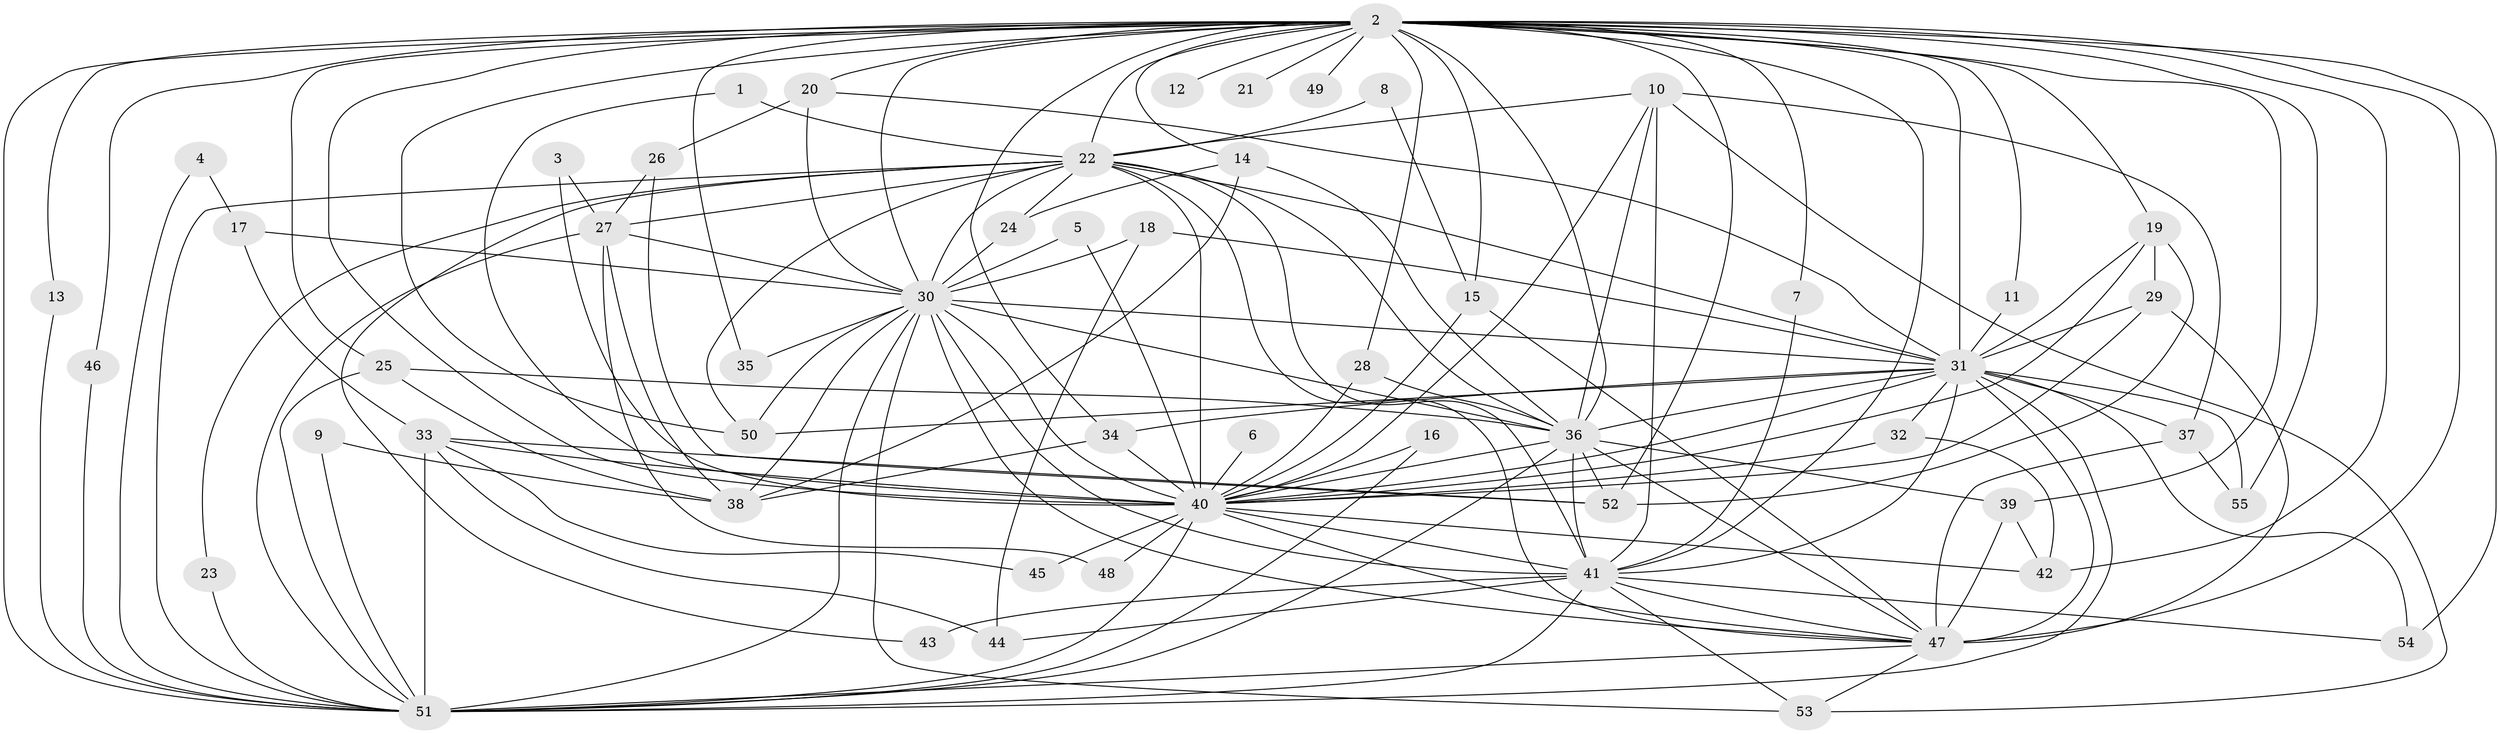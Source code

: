 // original degree distribution, {33: 0.00909090909090909, 14: 0.01818181818181818, 24: 0.01818181818181818, 30: 0.00909090909090909, 18: 0.00909090909090909, 17: 0.00909090909090909, 23: 0.00909090909090909, 16: 0.00909090909090909, 3: 0.17272727272727273, 2: 0.5272727272727272, 6: 0.01818181818181818, 8: 0.00909090909090909, 4: 0.14545454545454545, 5: 0.03636363636363636}
// Generated by graph-tools (version 1.1) at 2025/25/03/09/25 03:25:40]
// undirected, 55 vertices, 153 edges
graph export_dot {
graph [start="1"]
  node [color=gray90,style=filled];
  1;
  2;
  3;
  4;
  5;
  6;
  7;
  8;
  9;
  10;
  11;
  12;
  13;
  14;
  15;
  16;
  17;
  18;
  19;
  20;
  21;
  22;
  23;
  24;
  25;
  26;
  27;
  28;
  29;
  30;
  31;
  32;
  33;
  34;
  35;
  36;
  37;
  38;
  39;
  40;
  41;
  42;
  43;
  44;
  45;
  46;
  47;
  48;
  49;
  50;
  51;
  52;
  53;
  54;
  55;
  1 -- 22 [weight=1.0];
  1 -- 40 [weight=1.0];
  2 -- 7 [weight=1.0];
  2 -- 11 [weight=1.0];
  2 -- 12 [weight=2.0];
  2 -- 13 [weight=1.0];
  2 -- 14 [weight=1.0];
  2 -- 15 [weight=1.0];
  2 -- 19 [weight=1.0];
  2 -- 20 [weight=1.0];
  2 -- 21 [weight=1.0];
  2 -- 22 [weight=2.0];
  2 -- 25 [weight=1.0];
  2 -- 28 [weight=2.0];
  2 -- 30 [weight=2.0];
  2 -- 31 [weight=3.0];
  2 -- 34 [weight=1.0];
  2 -- 35 [weight=1.0];
  2 -- 36 [weight=2.0];
  2 -- 39 [weight=1.0];
  2 -- 40 [weight=2.0];
  2 -- 41 [weight=2.0];
  2 -- 42 [weight=1.0];
  2 -- 46 [weight=1.0];
  2 -- 47 [weight=3.0];
  2 -- 49 [weight=1.0];
  2 -- 50 [weight=1.0];
  2 -- 51 [weight=3.0];
  2 -- 52 [weight=1.0];
  2 -- 54 [weight=1.0];
  2 -- 55 [weight=1.0];
  3 -- 27 [weight=1.0];
  3 -- 40 [weight=1.0];
  4 -- 17 [weight=1.0];
  4 -- 51 [weight=1.0];
  5 -- 30 [weight=1.0];
  5 -- 40 [weight=1.0];
  6 -- 40 [weight=1.0];
  7 -- 41 [weight=1.0];
  8 -- 15 [weight=1.0];
  8 -- 22 [weight=1.0];
  9 -- 38 [weight=1.0];
  9 -- 51 [weight=1.0];
  10 -- 22 [weight=1.0];
  10 -- 36 [weight=1.0];
  10 -- 37 [weight=1.0];
  10 -- 40 [weight=1.0];
  10 -- 41 [weight=1.0];
  10 -- 53 [weight=1.0];
  11 -- 31 [weight=1.0];
  13 -- 51 [weight=1.0];
  14 -- 24 [weight=1.0];
  14 -- 36 [weight=1.0];
  14 -- 38 [weight=1.0];
  15 -- 40 [weight=1.0];
  15 -- 47 [weight=1.0];
  16 -- 40 [weight=1.0];
  16 -- 51 [weight=1.0];
  17 -- 30 [weight=2.0];
  17 -- 33 [weight=1.0];
  18 -- 30 [weight=1.0];
  18 -- 31 [weight=1.0];
  18 -- 44 [weight=1.0];
  19 -- 29 [weight=1.0];
  19 -- 31 [weight=1.0];
  19 -- 40 [weight=1.0];
  19 -- 52 [weight=1.0];
  20 -- 26 [weight=1.0];
  20 -- 30 [weight=1.0];
  20 -- 31 [weight=1.0];
  22 -- 23 [weight=1.0];
  22 -- 24 [weight=2.0];
  22 -- 27 [weight=1.0];
  22 -- 30 [weight=1.0];
  22 -- 31 [weight=2.0];
  22 -- 36 [weight=1.0];
  22 -- 40 [weight=1.0];
  22 -- 41 [weight=1.0];
  22 -- 43 [weight=1.0];
  22 -- 47 [weight=1.0];
  22 -- 50 [weight=1.0];
  22 -- 51 [weight=1.0];
  23 -- 51 [weight=1.0];
  24 -- 30 [weight=1.0];
  25 -- 36 [weight=1.0];
  25 -- 38 [weight=1.0];
  25 -- 51 [weight=1.0];
  26 -- 27 [weight=1.0];
  26 -- 52 [weight=1.0];
  27 -- 30 [weight=1.0];
  27 -- 38 [weight=1.0];
  27 -- 48 [weight=1.0];
  27 -- 51 [weight=1.0];
  28 -- 36 [weight=2.0];
  28 -- 40 [weight=1.0];
  29 -- 31 [weight=1.0];
  29 -- 40 [weight=1.0];
  29 -- 47 [weight=1.0];
  30 -- 31 [weight=1.0];
  30 -- 35 [weight=1.0];
  30 -- 36 [weight=1.0];
  30 -- 38 [weight=1.0];
  30 -- 40 [weight=3.0];
  30 -- 41 [weight=2.0];
  30 -- 47 [weight=1.0];
  30 -- 50 [weight=1.0];
  30 -- 51 [weight=2.0];
  30 -- 53 [weight=1.0];
  31 -- 32 [weight=1.0];
  31 -- 34 [weight=1.0];
  31 -- 36 [weight=1.0];
  31 -- 37 [weight=2.0];
  31 -- 40 [weight=1.0];
  31 -- 41 [weight=2.0];
  31 -- 47 [weight=1.0];
  31 -- 50 [weight=1.0];
  31 -- 51 [weight=1.0];
  31 -- 54 [weight=1.0];
  31 -- 55 [weight=1.0];
  32 -- 40 [weight=1.0];
  32 -- 42 [weight=1.0];
  33 -- 40 [weight=1.0];
  33 -- 44 [weight=1.0];
  33 -- 45 [weight=1.0];
  33 -- 51 [weight=3.0];
  33 -- 52 [weight=1.0];
  34 -- 38 [weight=1.0];
  34 -- 40 [weight=1.0];
  36 -- 39 [weight=1.0];
  36 -- 40 [weight=1.0];
  36 -- 41 [weight=1.0];
  36 -- 47 [weight=1.0];
  36 -- 51 [weight=2.0];
  36 -- 52 [weight=1.0];
  37 -- 47 [weight=2.0];
  37 -- 55 [weight=1.0];
  39 -- 42 [weight=1.0];
  39 -- 47 [weight=2.0];
  40 -- 41 [weight=2.0];
  40 -- 42 [weight=1.0];
  40 -- 45 [weight=1.0];
  40 -- 47 [weight=1.0];
  40 -- 48 [weight=1.0];
  40 -- 51 [weight=2.0];
  41 -- 43 [weight=1.0];
  41 -- 44 [weight=1.0];
  41 -- 47 [weight=1.0];
  41 -- 51 [weight=1.0];
  41 -- 53 [weight=1.0];
  41 -- 54 [weight=1.0];
  46 -- 51 [weight=1.0];
  47 -- 51 [weight=2.0];
  47 -- 53 [weight=1.0];
}
